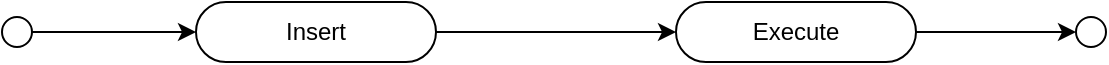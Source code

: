 <mxfile version="13.7.9" type="device"><diagram id="e0V2yViuIFmXmbXTQ0TA" name="Page-1"><mxGraphModel dx="750" dy="668" grid="1" gridSize="10" guides="1" tooltips="1" connect="1" arrows="1" fold="1" page="1" pageScale="1" pageWidth="827" pageHeight="1169" math="0" shadow="0"><root><mxCell id="0"/><mxCell id="1" parent="0"/><mxCell id="sdhnPHwVhuxs9W5geJwe-2" value="" style="ellipse;whiteSpace=wrap;html=1;aspect=fixed;" parent="1" vertex="1"><mxGeometry x="63" y="67.5" width="15" height="15" as="geometry"/></mxCell><mxCell id="sdhnPHwVhuxs9W5geJwe-3" value="Insert" style="rounded=1;whiteSpace=wrap;html=1;absoluteArcSize=1;imageWidth=24;arcSize=30;" parent="1" vertex="1"><mxGeometry x="160.0" y="60" width="120" height="30" as="geometry"/></mxCell><mxCell id="sdhnPHwVhuxs9W5geJwe-8" value="Execute" style="rounded=1;whiteSpace=wrap;html=1;absoluteArcSize=1;imageWidth=24;arcSize=30;" parent="1" vertex="1"><mxGeometry x="400" y="60" width="120" height="30" as="geometry"/></mxCell><mxCell id="NENCPX_AhhMegA7Dg9nB-3" value="" style="ellipse;whiteSpace=wrap;html=1;aspect=fixed;" parent="1" vertex="1"><mxGeometry x="600" y="67.5" width="15" height="15" as="geometry"/></mxCell><mxCell id="_bj0e7s8C_O-EgD6wOv3-3" value="" style="endArrow=classic;html=1;exitX=1;exitY=0.5;exitDx=0;exitDy=0;entryX=0;entryY=0.5;entryDx=0;entryDy=0;" edge="1" parent="1" source="sdhnPHwVhuxs9W5geJwe-2" target="sdhnPHwVhuxs9W5geJwe-3"><mxGeometry width="50" height="50" relative="1" as="geometry"><mxPoint x="330" y="260" as="sourcePoint"/><mxPoint x="380" y="210" as="targetPoint"/></mxGeometry></mxCell><mxCell id="_bj0e7s8C_O-EgD6wOv3-4" value="" style="endArrow=classic;html=1;exitX=1;exitY=0.5;exitDx=0;exitDy=0;entryX=0;entryY=0.5;entryDx=0;entryDy=0;" edge="1" parent="1" source="sdhnPHwVhuxs9W5geJwe-3" target="sdhnPHwVhuxs9W5geJwe-8"><mxGeometry width="50" height="50" relative="1" as="geometry"><mxPoint x="330" y="260" as="sourcePoint"/><mxPoint x="380" y="210" as="targetPoint"/></mxGeometry></mxCell><mxCell id="_bj0e7s8C_O-EgD6wOv3-5" value="" style="endArrow=classic;html=1;exitX=1;exitY=0.5;exitDx=0;exitDy=0;entryX=0;entryY=0.5;entryDx=0;entryDy=0;" edge="1" parent="1" source="sdhnPHwVhuxs9W5geJwe-8" target="NENCPX_AhhMegA7Dg9nB-3"><mxGeometry width="50" height="50" relative="1" as="geometry"><mxPoint x="330" y="260" as="sourcePoint"/><mxPoint x="380" y="210" as="targetPoint"/></mxGeometry></mxCell></root></mxGraphModel></diagram></mxfile>